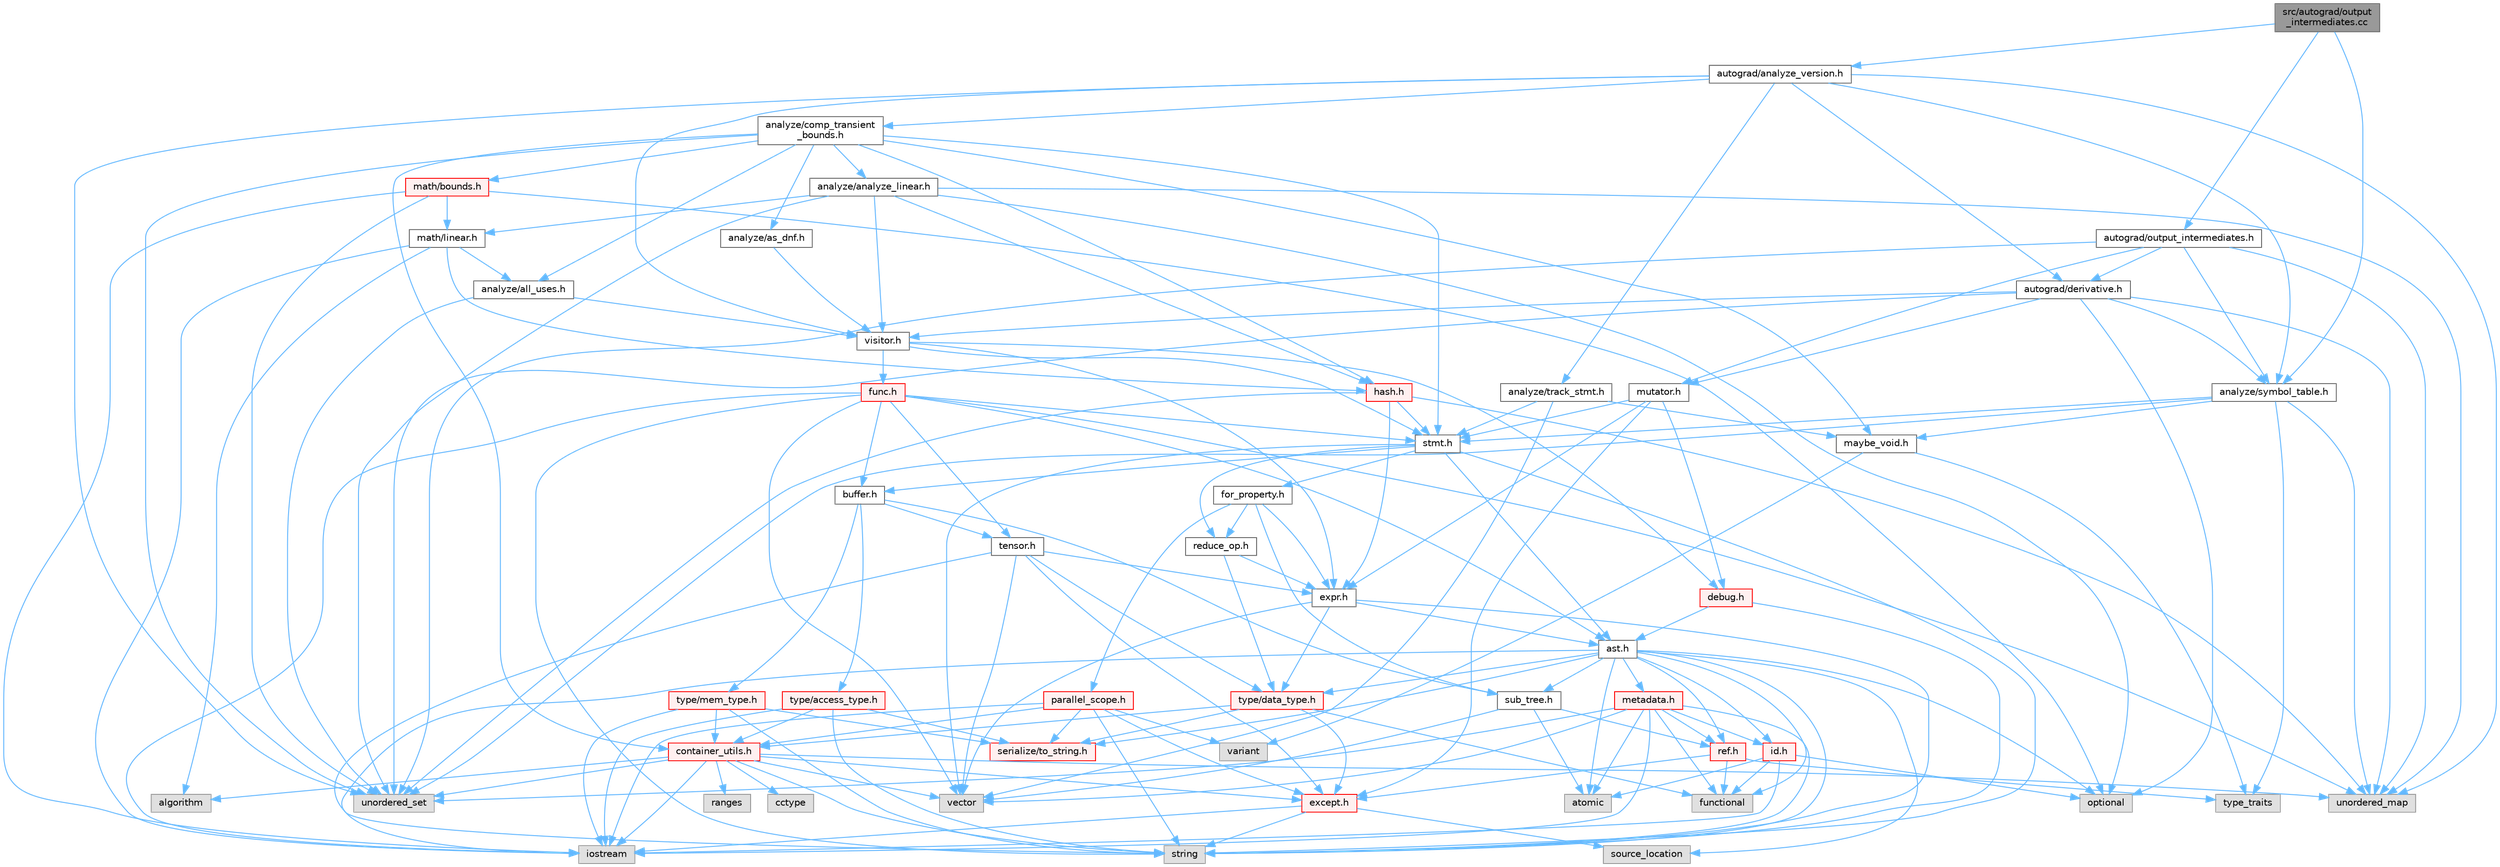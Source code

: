 digraph "src/autograd/output_intermediates.cc"
{
 // LATEX_PDF_SIZE
  bgcolor="transparent";
  edge [fontname=Helvetica,fontsize=10,labelfontname=Helvetica,labelfontsize=10];
  node [fontname=Helvetica,fontsize=10,shape=box,height=0.2,width=0.4];
  Node1 [label="src/autograd/output\l_intermediates.cc",height=0.2,width=0.4,color="gray40", fillcolor="grey60", style="filled", fontcolor="black",tooltip=" "];
  Node1 -> Node2 [color="steelblue1",style="solid"];
  Node2 [label="analyze/symbol_table.h",height=0.2,width=0.4,color="grey40", fillcolor="white", style="filled",URL="$symbol__table_8h.html",tooltip=" "];
  Node2 -> Node3 [color="steelblue1",style="solid"];
  Node3 [label="type_traits",height=0.2,width=0.4,color="grey60", fillcolor="#E0E0E0", style="filled",tooltip=" "];
  Node2 -> Node4 [color="steelblue1",style="solid"];
  Node4 [label="unordered_map",height=0.2,width=0.4,color="grey60", fillcolor="#E0E0E0", style="filled",tooltip=" "];
  Node2 -> Node5 [color="steelblue1",style="solid"];
  Node5 [label="unordered_set",height=0.2,width=0.4,color="grey60", fillcolor="#E0E0E0", style="filled",tooltip=" "];
  Node2 -> Node6 [color="steelblue1",style="solid"];
  Node6 [label="maybe_void.h",height=0.2,width=0.4,color="grey40", fillcolor="white", style="filled",URL="$maybe__void_8h.html",tooltip=" "];
  Node6 -> Node3 [color="steelblue1",style="solid"];
  Node6 -> Node7 [color="steelblue1",style="solid"];
  Node7 [label="variant",height=0.2,width=0.4,color="grey60", fillcolor="#E0E0E0", style="filled",tooltip=" "];
  Node2 -> Node8 [color="steelblue1",style="solid"];
  Node8 [label="stmt.h",height=0.2,width=0.4,color="grey40", fillcolor="white", style="filled",URL="$stmt_8h.html",tooltip=" "];
  Node8 -> Node9 [color="steelblue1",style="solid"];
  Node9 [label="string",height=0.2,width=0.4,color="grey60", fillcolor="#E0E0E0", style="filled",tooltip=" "];
  Node8 -> Node10 [color="steelblue1",style="solid"];
  Node10 [label="vector",height=0.2,width=0.4,color="grey60", fillcolor="#E0E0E0", style="filled",tooltip=" "];
  Node8 -> Node11 [color="steelblue1",style="solid"];
  Node11 [label="ast.h",height=0.2,width=0.4,color="grey40", fillcolor="white", style="filled",URL="$ast_8h.html",tooltip=" "];
  Node11 -> Node12 [color="steelblue1",style="solid"];
  Node12 [label="atomic",height=0.2,width=0.4,color="grey60", fillcolor="#E0E0E0", style="filled",tooltip=" "];
  Node11 -> Node13 [color="steelblue1",style="solid"];
  Node13 [label="functional",height=0.2,width=0.4,color="grey60", fillcolor="#E0E0E0", style="filled",tooltip=" "];
  Node11 -> Node14 [color="steelblue1",style="solid"];
  Node14 [label="iostream",height=0.2,width=0.4,color="grey60", fillcolor="#E0E0E0", style="filled",tooltip=" "];
  Node11 -> Node15 [color="steelblue1",style="solid"];
  Node15 [label="optional",height=0.2,width=0.4,color="grey60", fillcolor="#E0E0E0", style="filled",tooltip=" "];
  Node11 -> Node16 [color="steelblue1",style="solid"];
  Node16 [label="source_location",height=0.2,width=0.4,color="grey60", fillcolor="#E0E0E0", style="filled",tooltip=" "];
  Node11 -> Node9 [color="steelblue1",style="solid"];
  Node11 -> Node17 [color="steelblue1",style="solid"];
  Node17 [label="id.h",height=0.2,width=0.4,color="red", fillcolor="#FFF0F0", style="filled",URL="$id_8h.html",tooltip=" "];
  Node17 -> Node12 [color="steelblue1",style="solid"];
  Node17 -> Node13 [color="steelblue1",style="solid"];
  Node17 -> Node14 [color="steelblue1",style="solid"];
  Node17 -> Node15 [color="steelblue1",style="solid"];
  Node11 -> Node19 [color="steelblue1",style="solid"];
  Node19 [label="metadata.h",height=0.2,width=0.4,color="red", fillcolor="#FFF0F0", style="filled",URL="$metadata_8h.html",tooltip=" "];
  Node19 -> Node12 [color="steelblue1",style="solid"];
  Node19 -> Node13 [color="steelblue1",style="solid"];
  Node19 -> Node14 [color="steelblue1",style="solid"];
  Node19 -> Node9 [color="steelblue1",style="solid"];
  Node19 -> Node5 [color="steelblue1",style="solid"];
  Node19 -> Node10 [color="steelblue1",style="solid"];
  Node19 -> Node17 [color="steelblue1",style="solid"];
  Node19 -> Node21 [color="steelblue1",style="solid"];
  Node21 [label="ref.h",height=0.2,width=0.4,color="red", fillcolor="#FFF0F0", style="filled",URL="$ref_8h.html",tooltip=" "];
  Node21 -> Node13 [color="steelblue1",style="solid"];
  Node21 -> Node3 [color="steelblue1",style="solid"];
  Node21 -> Node26 [color="steelblue1",style="solid"];
  Node26 [label="except.h",height=0.2,width=0.4,color="red", fillcolor="#FFF0F0", style="filled",URL="$except_8h.html",tooltip=" "];
  Node26 -> Node14 [color="steelblue1",style="solid"];
  Node26 -> Node16 [color="steelblue1",style="solid"];
  Node26 -> Node9 [color="steelblue1",style="solid"];
  Node11 -> Node21 [color="steelblue1",style="solid"];
  Node11 -> Node28 [color="steelblue1",style="solid"];
  Node28 [label="serialize/to_string.h",height=0.2,width=0.4,color="red", fillcolor="#FFF0F0", style="filled",URL="$to__string_8h.html",tooltip=" "];
  Node11 -> Node30 [color="steelblue1",style="solid"];
  Node30 [label="sub_tree.h",height=0.2,width=0.4,color="grey40", fillcolor="white", style="filled",URL="$sub__tree_8h.html",tooltip=" "];
  Node30 -> Node12 [color="steelblue1",style="solid"];
  Node30 -> Node10 [color="steelblue1",style="solid"];
  Node30 -> Node21 [color="steelblue1",style="solid"];
  Node11 -> Node31 [color="steelblue1",style="solid"];
  Node31 [label="type/data_type.h",height=0.2,width=0.4,color="red", fillcolor="#FFF0F0", style="filled",URL="$data__type_8h.html",tooltip=" "];
  Node31 -> Node13 [color="steelblue1",style="solid"];
  Node31 -> Node33 [color="steelblue1",style="solid"];
  Node33 [label="container_utils.h",height=0.2,width=0.4,color="red", fillcolor="#FFF0F0", style="filled",URL="$container__utils_8h.html",tooltip=" "];
  Node33 -> Node34 [color="steelblue1",style="solid"];
  Node34 [label="algorithm",height=0.2,width=0.4,color="grey60", fillcolor="#E0E0E0", style="filled",tooltip=" "];
  Node33 -> Node35 [color="steelblue1",style="solid"];
  Node35 [label="cctype",height=0.2,width=0.4,color="grey60", fillcolor="#E0E0E0", style="filled",tooltip=" "];
  Node33 -> Node14 [color="steelblue1",style="solid"];
  Node33 -> Node36 [color="steelblue1",style="solid"];
  Node36 [label="ranges",height=0.2,width=0.4,color="grey60", fillcolor="#E0E0E0", style="filled",tooltip=" "];
  Node33 -> Node9 [color="steelblue1",style="solid"];
  Node33 -> Node4 [color="steelblue1",style="solid"];
  Node33 -> Node5 [color="steelblue1",style="solid"];
  Node33 -> Node10 [color="steelblue1",style="solid"];
  Node33 -> Node26 [color="steelblue1",style="solid"];
  Node31 -> Node26 [color="steelblue1",style="solid"];
  Node31 -> Node28 [color="steelblue1",style="solid"];
  Node8 -> Node40 [color="steelblue1",style="solid"];
  Node40 [label="buffer.h",height=0.2,width=0.4,color="grey40", fillcolor="white", style="filled",URL="$buffer_8h.html",tooltip=" "];
  Node40 -> Node30 [color="steelblue1",style="solid"];
  Node40 -> Node41 [color="steelblue1",style="solid"];
  Node41 [label="tensor.h",height=0.2,width=0.4,color="grey40", fillcolor="white", style="filled",URL="$tensor_8h.html",tooltip=" "];
  Node41 -> Node9 [color="steelblue1",style="solid"];
  Node41 -> Node10 [color="steelblue1",style="solid"];
  Node41 -> Node26 [color="steelblue1",style="solid"];
  Node41 -> Node42 [color="steelblue1",style="solid"];
  Node42 [label="expr.h",height=0.2,width=0.4,color="grey40", fillcolor="white", style="filled",URL="$expr_8h.html",tooltip=" "];
  Node42 -> Node9 [color="steelblue1",style="solid"];
  Node42 -> Node10 [color="steelblue1",style="solid"];
  Node42 -> Node11 [color="steelblue1",style="solid"];
  Node42 -> Node31 [color="steelblue1",style="solid"];
  Node41 -> Node31 [color="steelblue1",style="solid"];
  Node40 -> Node43 [color="steelblue1",style="solid"];
  Node43 [label="type/access_type.h",height=0.2,width=0.4,color="red", fillcolor="#FFF0F0", style="filled",URL="$access__type_8h.html",tooltip=" "];
  Node43 -> Node14 [color="steelblue1",style="solid"];
  Node43 -> Node9 [color="steelblue1",style="solid"];
  Node43 -> Node33 [color="steelblue1",style="solid"];
  Node43 -> Node28 [color="steelblue1",style="solid"];
  Node40 -> Node44 [color="steelblue1",style="solid"];
  Node44 [label="type/mem_type.h",height=0.2,width=0.4,color="red", fillcolor="#FFF0F0", style="filled",URL="$mem__type_8h.html",tooltip=" "];
  Node44 -> Node14 [color="steelblue1",style="solid"];
  Node44 -> Node9 [color="steelblue1",style="solid"];
  Node44 -> Node33 [color="steelblue1",style="solid"];
  Node44 -> Node28 [color="steelblue1",style="solid"];
  Node8 -> Node45 [color="steelblue1",style="solid"];
  Node45 [label="for_property.h",height=0.2,width=0.4,color="grey40", fillcolor="white", style="filled",URL="$for__property_8h.html",tooltip=" "];
  Node45 -> Node42 [color="steelblue1",style="solid"];
  Node45 -> Node46 [color="steelblue1",style="solid"];
  Node46 [label="parallel_scope.h",height=0.2,width=0.4,color="red", fillcolor="#FFF0F0", style="filled",URL="$parallel__scope_8h.html",tooltip=" "];
  Node46 -> Node14 [color="steelblue1",style="solid"];
  Node46 -> Node9 [color="steelblue1",style="solid"];
  Node46 -> Node7 [color="steelblue1",style="solid"];
  Node46 -> Node33 [color="steelblue1",style="solid"];
  Node46 -> Node26 [color="steelblue1",style="solid"];
  Node46 -> Node28 [color="steelblue1",style="solid"];
  Node45 -> Node48 [color="steelblue1",style="solid"];
  Node48 [label="reduce_op.h",height=0.2,width=0.4,color="grey40", fillcolor="white", style="filled",URL="$reduce__op_8h.html",tooltip=" "];
  Node48 -> Node42 [color="steelblue1",style="solid"];
  Node48 -> Node31 [color="steelblue1",style="solid"];
  Node45 -> Node30 [color="steelblue1",style="solid"];
  Node8 -> Node48 [color="steelblue1",style="solid"];
  Node1 -> Node49 [color="steelblue1",style="solid"];
  Node49 [label="autograd/analyze_version.h",height=0.2,width=0.4,color="grey40", fillcolor="white", style="filled",URL="$analyze__version_8h.html",tooltip=" "];
  Node49 -> Node4 [color="steelblue1",style="solid"];
  Node49 -> Node5 [color="steelblue1",style="solid"];
  Node49 -> Node50 [color="steelblue1",style="solid"];
  Node50 [label="analyze/comp_transient\l_bounds.h",height=0.2,width=0.4,color="grey40", fillcolor="white", style="filled",URL="$comp__transient__bounds_8h.html",tooltip=" "];
  Node50 -> Node5 [color="steelblue1",style="solid"];
  Node50 -> Node51 [color="steelblue1",style="solid"];
  Node51 [label="analyze/all_uses.h",height=0.2,width=0.4,color="grey40", fillcolor="white", style="filled",URL="$all__uses_8h.html",tooltip=" "];
  Node51 -> Node5 [color="steelblue1",style="solid"];
  Node51 -> Node52 [color="steelblue1",style="solid"];
  Node52 [label="visitor.h",height=0.2,width=0.4,color="grey40", fillcolor="white", style="filled",URL="$visitor_8h.html",tooltip=" "];
  Node52 -> Node53 [color="steelblue1",style="solid"];
  Node53 [label="debug.h",height=0.2,width=0.4,color="red", fillcolor="#FFF0F0", style="filled",URL="$debug_8h.html",tooltip=" "];
  Node53 -> Node9 [color="steelblue1",style="solid"];
  Node53 -> Node11 [color="steelblue1",style="solid"];
  Node52 -> Node42 [color="steelblue1",style="solid"];
  Node52 -> Node57 [color="steelblue1",style="solid"];
  Node57 [label="func.h",height=0.2,width=0.4,color="red", fillcolor="#FFF0F0", style="filled",URL="$func_8h.html",tooltip=" "];
  Node57 -> Node14 [color="steelblue1",style="solid"];
  Node57 -> Node9 [color="steelblue1",style="solid"];
  Node57 -> Node4 [color="steelblue1",style="solid"];
  Node57 -> Node10 [color="steelblue1",style="solid"];
  Node57 -> Node11 [color="steelblue1",style="solid"];
  Node57 -> Node40 [color="steelblue1",style="solid"];
  Node57 -> Node8 [color="steelblue1",style="solid"];
  Node57 -> Node41 [color="steelblue1",style="solid"];
  Node52 -> Node8 [color="steelblue1",style="solid"];
  Node50 -> Node63 [color="steelblue1",style="solid"];
  Node63 [label="analyze/analyze_linear.h",height=0.2,width=0.4,color="grey40", fillcolor="white", style="filled",URL="$analyze__linear_8h.html",tooltip=" "];
  Node63 -> Node15 [color="steelblue1",style="solid"];
  Node63 -> Node4 [color="steelblue1",style="solid"];
  Node63 -> Node5 [color="steelblue1",style="solid"];
  Node63 -> Node64 [color="steelblue1",style="solid"];
  Node64 [label="hash.h",height=0.2,width=0.4,color="red", fillcolor="#FFF0F0", style="filled",URL="$hash_8h.html",tooltip=" "];
  Node64 -> Node4 [color="steelblue1",style="solid"];
  Node64 -> Node5 [color="steelblue1",style="solid"];
  Node64 -> Node42 [color="steelblue1",style="solid"];
  Node64 -> Node8 [color="steelblue1",style="solid"];
  Node63 -> Node65 [color="steelblue1",style="solid"];
  Node65 [label="math/linear.h",height=0.2,width=0.4,color="grey40", fillcolor="white", style="filled",URL="$linear_8h.html",tooltip=" "];
  Node65 -> Node34 [color="steelblue1",style="solid"];
  Node65 -> Node14 [color="steelblue1",style="solid"];
  Node65 -> Node51 [color="steelblue1",style="solid"];
  Node65 -> Node64 [color="steelblue1",style="solid"];
  Node63 -> Node52 [color="steelblue1",style="solid"];
  Node50 -> Node66 [color="steelblue1",style="solid"];
  Node66 [label="analyze/as_dnf.h",height=0.2,width=0.4,color="grey40", fillcolor="white", style="filled",URL="$as__dnf_8h.html",tooltip=" "];
  Node66 -> Node52 [color="steelblue1",style="solid"];
  Node50 -> Node33 [color="steelblue1",style="solid"];
  Node50 -> Node64 [color="steelblue1",style="solid"];
  Node50 -> Node67 [color="steelblue1",style="solid"];
  Node67 [label="math/bounds.h",height=0.2,width=0.4,color="red", fillcolor="#FFF0F0", style="filled",URL="$bounds_8h.html",tooltip=" "];
  Node67 -> Node14 [color="steelblue1",style="solid"];
  Node67 -> Node15 [color="steelblue1",style="solid"];
  Node67 -> Node5 [color="steelblue1",style="solid"];
  Node67 -> Node65 [color="steelblue1",style="solid"];
  Node50 -> Node6 [color="steelblue1",style="solid"];
  Node50 -> Node8 [color="steelblue1",style="solid"];
  Node49 -> Node2 [color="steelblue1",style="solid"];
  Node49 -> Node71 [color="steelblue1",style="solid"];
  Node71 [label="analyze/track_stmt.h",height=0.2,width=0.4,color="grey40", fillcolor="white", style="filled",URL="$track__stmt_8h.html",tooltip=" "];
  Node71 -> Node10 [color="steelblue1",style="solid"];
  Node71 -> Node6 [color="steelblue1",style="solid"];
  Node71 -> Node8 [color="steelblue1",style="solid"];
  Node49 -> Node72 [color="steelblue1",style="solid"];
  Node72 [label="autograd/derivative.h",height=0.2,width=0.4,color="grey40", fillcolor="white", style="filled",URL="$derivative_8h.html",tooltip=" "];
  Node72 -> Node15 [color="steelblue1",style="solid"];
  Node72 -> Node4 [color="steelblue1",style="solid"];
  Node72 -> Node5 [color="steelblue1",style="solid"];
  Node72 -> Node2 [color="steelblue1",style="solid"];
  Node72 -> Node73 [color="steelblue1",style="solid"];
  Node73 [label="mutator.h",height=0.2,width=0.4,color="grey40", fillcolor="white", style="filled",URL="$mutator_8h.html",tooltip=" "];
  Node73 -> Node53 [color="steelblue1",style="solid"];
  Node73 -> Node26 [color="steelblue1",style="solid"];
  Node73 -> Node42 [color="steelblue1",style="solid"];
  Node73 -> Node8 [color="steelblue1",style="solid"];
  Node72 -> Node52 [color="steelblue1",style="solid"];
  Node49 -> Node52 [color="steelblue1",style="solid"];
  Node1 -> Node74 [color="steelblue1",style="solid"];
  Node74 [label="autograd/output_intermediates.h",height=0.2,width=0.4,color="grey40", fillcolor="white", style="filled",URL="$output__intermediates_8h.html",tooltip=" "];
  Node74 -> Node4 [color="steelblue1",style="solid"];
  Node74 -> Node5 [color="steelblue1",style="solid"];
  Node74 -> Node2 [color="steelblue1",style="solid"];
  Node74 -> Node72 [color="steelblue1",style="solid"];
  Node74 -> Node73 [color="steelblue1",style="solid"];
}
